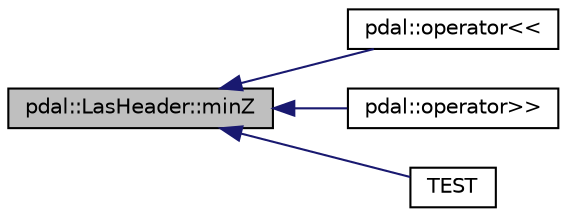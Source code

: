 digraph "pdal::LasHeader::minZ"
{
  edge [fontname="Helvetica",fontsize="10",labelfontname="Helvetica",labelfontsize="10"];
  node [fontname="Helvetica",fontsize="10",shape=record];
  rankdir="LR";
  Node1 [label="pdal::LasHeader::minZ",height=0.2,width=0.4,color="black", fillcolor="grey75", style="filled", fontcolor="black"];
  Node1 -> Node2 [dir="back",color="midnightblue",fontsize="10",style="solid",fontname="Helvetica"];
  Node2 [label="pdal::operator\<\<",height=0.2,width=0.4,color="black", fillcolor="white", style="filled",URL="$namespacepdal.html#ab0eb19c256a7de81752841ef0c83f9c2"];
  Node1 -> Node3 [dir="back",color="midnightblue",fontsize="10",style="solid",fontname="Helvetica"];
  Node3 [label="pdal::operator\>\>",height=0.2,width=0.4,color="black", fillcolor="white", style="filled",URL="$namespacepdal.html#a96d3d7266c452f1ea279b43b78dd43d1"];
  Node1 -> Node4 [dir="back",color="midnightblue",fontsize="10",style="solid",fontname="Helvetica"];
  Node4 [label="TEST",height=0.2,width=0.4,color="black", fillcolor="white", style="filled",URL="$LasReaderTest_8cpp.html#abb7afe92c00ae82352167ef5a47190e0"];
}
